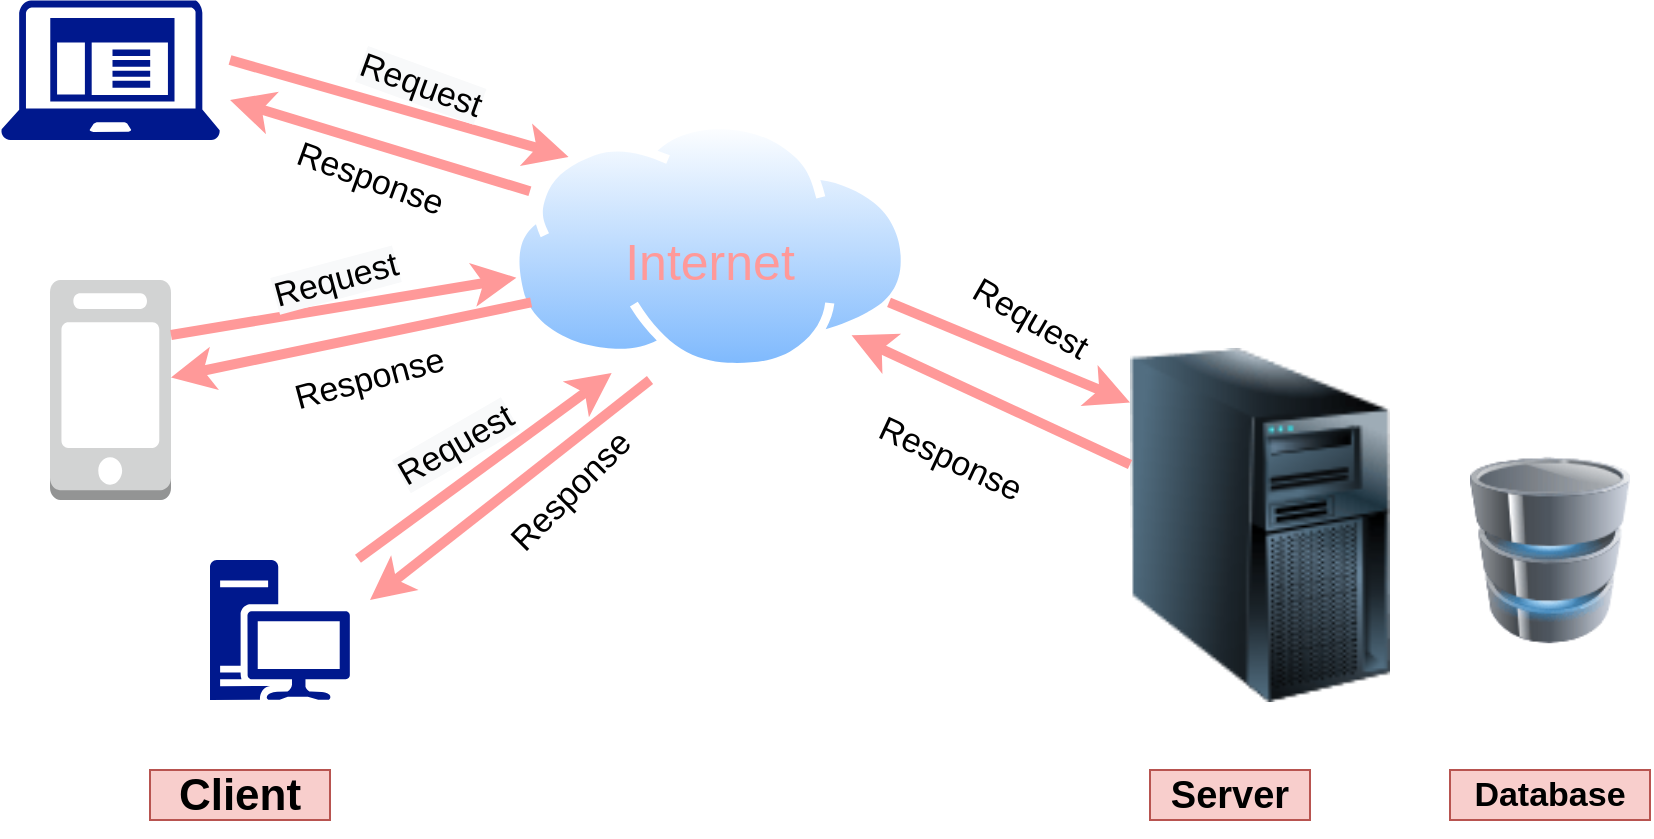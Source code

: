 <mxfile version="14.5.1" type="github"><diagram id="zb7yZdtgXkOcT8siEr5g" name="Page-1"><mxGraphModel dx="1038" dy="548" grid="1" gridSize="10" guides="1" tooltips="1" connect="1" arrows="1" fold="1" page="1" pageScale="1" pageWidth="850" pageHeight="1100" math="0" shadow="0"><root><mxCell id="0"/><mxCell id="1" parent="0"/><mxCell id="_Aiej2ZlhXm-cctuSYJb-5" value="" style="image;html=1;image=img/lib/clip_art/computers/Server_Tower_128x128.png" vertex="1" parent="1"><mxGeometry x="570" y="150" width="130" height="245" as="geometry"/></mxCell><mxCell id="_Aiej2ZlhXm-cctuSYJb-6" value="" style="image;html=1;image=img/lib/clip_art/computers/Database_128x128.png" vertex="1" parent="1"><mxGeometry x="740" y="230" width="80" height="110" as="geometry"/></mxCell><mxCell id="_Aiej2ZlhXm-cctuSYJb-7" value="" style="aspect=fixed;perimeter=ellipsePerimeter;html=1;align=center;shadow=0;dashed=0;spacingTop=3;image;image=img/lib/active_directory/internet_cloud.svg;" vertex="1" parent="1"><mxGeometry x="260" y="70" width="200.08" height="126.05" as="geometry"/></mxCell><mxCell id="_Aiej2ZlhXm-cctuSYJb-8" value="" style="aspect=fixed;pointerEvents=1;shadow=0;dashed=0;html=1;strokeColor=none;labelPosition=center;verticalLabelPosition=bottom;verticalAlign=top;align=center;fillColor=#00188D;shape=mxgraph.mscae.enterprise.client_application" vertex="1" parent="1"><mxGeometry x="5.56" y="10" width="109.38" height="70" as="geometry"/></mxCell><mxCell id="_Aiej2ZlhXm-cctuSYJb-11" value="" style="aspect=fixed;pointerEvents=1;shadow=0;dashed=0;html=1;strokeColor=none;labelPosition=center;verticalLabelPosition=bottom;verticalAlign=top;align=center;fillColor=#00188D;shape=mxgraph.mscae.enterprise.workstation_client" vertex="1" parent="1"><mxGeometry x="110" y="290" width="70" height="70" as="geometry"/></mxCell><mxCell id="_Aiej2ZlhXm-cctuSYJb-13" value="" style="outlineConnect=0;dashed=0;verticalLabelPosition=bottom;verticalAlign=top;align=center;html=1;shape=mxgraph.aws3.mobile_client;fillColor=#D2D3D3;gradientColor=none;" vertex="1" parent="1"><mxGeometry x="30" y="150" width="60.5" height="110" as="geometry"/></mxCell><mxCell id="_Aiej2ZlhXm-cctuSYJb-15" value="&lt;b&gt;&lt;font style=&quot;font-size: 19px&quot;&gt;Server&lt;/font&gt;&lt;/b&gt;" style="text;html=1;strokeColor=#b85450;fillColor=#f8cecc;align=center;verticalAlign=middle;whiteSpace=wrap;rounded=0;" vertex="1" parent="1"><mxGeometry x="580" y="395" width="80" height="25" as="geometry"/></mxCell><mxCell id="_Aiej2ZlhXm-cctuSYJb-16" value="&lt;b style=&quot;font-size: 17px;&quot;&gt;&lt;font style=&quot;font-size: 17px;&quot;&gt;Database&lt;/font&gt;&lt;/b&gt;" style="text;html=1;strokeColor=#b85450;fillColor=#f8cecc;align=center;verticalAlign=middle;whiteSpace=wrap;rounded=0;fontSize=17;" vertex="1" parent="1"><mxGeometry x="730" y="395" width="100" height="25" as="geometry"/></mxCell><mxCell id="_Aiej2ZlhXm-cctuSYJb-20" value="Request" style="text;html=1;strokeColor=none;fillColor=none;align=center;verticalAlign=middle;whiteSpace=wrap;rounded=0;fontSize=17;rotation=30;" vertex="1" parent="1"><mxGeometry x="480" y="160" width="80" height="20" as="geometry"/></mxCell><mxCell id="_Aiej2ZlhXm-cctuSYJb-21" value="Response" style="text;html=1;strokeColor=none;fillColor=none;align=center;verticalAlign=middle;whiteSpace=wrap;rounded=0;fontSize=17;rotation=25;" vertex="1" parent="1"><mxGeometry x="430" y="230" width="100" height="20" as="geometry"/></mxCell><mxCell id="_Aiej2ZlhXm-cctuSYJb-22" style="edgeStyle=orthogonalEdgeStyle;rounded=0;orthogonalLoop=1;jettySize=auto;html=1;exitX=0.5;exitY=1;exitDx=0;exitDy=0;fontSize=17;" edge="1" parent="1" source="_Aiej2ZlhXm-cctuSYJb-15" target="_Aiej2ZlhXm-cctuSYJb-15"><mxGeometry relative="1" as="geometry"/></mxCell><mxCell id="_Aiej2ZlhXm-cctuSYJb-28" value="" style="endArrow=classic;html=1;strokeWidth=5;fontSize=17;exitX=1;exitY=0.75;exitDx=0;exitDy=0;entryX=0;entryY=0.25;entryDx=0;entryDy=0;strokeColor=#FF9999;" edge="1" parent="1" source="_Aiej2ZlhXm-cctuSYJb-7" target="_Aiej2ZlhXm-cctuSYJb-5"><mxGeometry width="50" height="50" relative="1" as="geometry"><mxPoint x="460" y="220" as="sourcePoint"/><mxPoint x="510" y="170" as="targetPoint"/></mxGeometry></mxCell><mxCell id="_Aiej2ZlhXm-cctuSYJb-29" value="" style="endArrow=classic;html=1;strokeColor=#FF9999;strokeWidth=5;fontSize=17;entryX=1;entryY=1;entryDx=0;entryDy=0;" edge="1" parent="1" source="_Aiej2ZlhXm-cctuSYJb-5" target="_Aiej2ZlhXm-cctuSYJb-7"><mxGeometry width="50" height="50" relative="1" as="geometry"><mxPoint x="430" y="230" as="sourcePoint"/><mxPoint x="480" y="180" as="targetPoint"/></mxGeometry></mxCell><mxCell id="_Aiej2ZlhXm-cctuSYJb-30" value="" style="endArrow=classic;html=1;strokeColor=#FF9999;strokeWidth=5;fontSize=17;entryX=0;entryY=0;entryDx=0;entryDy=0;" edge="1" parent="1" target="_Aiej2ZlhXm-cctuSYJb-7"><mxGeometry width="50" height="50" relative="1" as="geometry"><mxPoint x="120" y="40" as="sourcePoint"/><mxPoint x="170" y="60" as="targetPoint"/></mxGeometry></mxCell><mxCell id="_Aiej2ZlhXm-cctuSYJb-31" value="" style="endArrow=classic;html=1;strokeColor=#FF9999;strokeWidth=5;fontSize=17;" edge="1" parent="1" source="_Aiej2ZlhXm-cctuSYJb-7"><mxGeometry width="50" height="50" relative="1" as="geometry"><mxPoint x="110" y="130" as="sourcePoint"/><mxPoint x="120" y="60" as="targetPoint"/></mxGeometry></mxCell><mxCell id="_Aiej2ZlhXm-cctuSYJb-32" value="" style="endArrow=classic;html=1;strokeColor=#FF9999;strokeWidth=5;fontSize=17;exitX=1;exitY=0.25;exitDx=0;exitDy=0;exitPerimeter=0;" edge="1" parent="1" source="_Aiej2ZlhXm-cctuSYJb-13" target="_Aiej2ZlhXm-cctuSYJb-7"><mxGeometry width="50" height="50" relative="1" as="geometry"><mxPoint x="110" y="220" as="sourcePoint"/><mxPoint x="160" y="170" as="targetPoint"/></mxGeometry></mxCell><mxCell id="_Aiej2ZlhXm-cctuSYJb-33" value="" style="endArrow=classic;html=1;strokeColor=#FF9999;strokeWidth=5;fontSize=17;exitX=0;exitY=0.75;exitDx=0;exitDy=0;" edge="1" parent="1" source="_Aiej2ZlhXm-cctuSYJb-7" target="_Aiej2ZlhXm-cctuSYJb-13"><mxGeometry width="50" height="50" relative="1" as="geometry"><mxPoint x="190" y="250" as="sourcePoint"/><mxPoint x="240" y="200" as="targetPoint"/></mxGeometry></mxCell><mxCell id="_Aiej2ZlhXm-cctuSYJb-34" value="" style="endArrow=classic;html=1;strokeColor=#FF9999;strokeWidth=5;fontSize=17;exitX=1.057;exitY=-0.009;exitDx=0;exitDy=0;exitPerimeter=0;entryX=0.254;entryY=1.004;entryDx=0;entryDy=0;entryPerimeter=0;" edge="1" parent="1" source="_Aiej2ZlhXm-cctuSYJb-11" target="_Aiej2ZlhXm-cctuSYJb-7"><mxGeometry width="50" height="50" relative="1" as="geometry"><mxPoint x="220" y="280" as="sourcePoint"/><mxPoint x="270" y="230" as="targetPoint"/></mxGeometry></mxCell><mxCell id="_Aiej2ZlhXm-cctuSYJb-35" value="" style="endArrow=classic;html=1;strokeColor=#FF9999;strokeWidth=5;fontSize=17;" edge="1" parent="1"><mxGeometry width="50" height="50" relative="1" as="geometry"><mxPoint x="330" y="200" as="sourcePoint"/><mxPoint x="190" y="310" as="targetPoint"/></mxGeometry></mxCell><mxCell id="_Aiej2ZlhXm-cctuSYJb-36" value="&lt;span style=&quot;color: rgb(0, 0, 0); font-family: helvetica; font-size: 17px; font-style: normal; font-weight: 400; letter-spacing: normal; text-align: center; text-indent: 0px; text-transform: none; word-spacing: 0px; background-color: rgb(248, 249, 250); display: inline; float: none;&quot;&gt;Request&lt;/span&gt;" style="text;whiteSpace=wrap;html=1;fontSize=17;rotation=20;" vertex="1" parent="1"><mxGeometry x="180" y="40" width="90" height="40" as="geometry"/></mxCell><mxCell id="_Aiej2ZlhXm-cctuSYJb-37" value="&lt;span style=&quot;color: rgb(0, 0, 0); font-family: helvetica; font-size: 17px; font-style: normal; font-weight: 400; letter-spacing: normal; text-align: center; text-indent: 0px; text-transform: none; word-spacing: 0px; background-color: rgb(248, 249, 250); display: inline; float: none;&quot;&gt;Request&lt;/span&gt;" style="text;whiteSpace=wrap;html=1;fontSize=17;rotation=-30;" vertex="1" parent="1"><mxGeometry x="200" y="210" width="90" height="40" as="geometry"/></mxCell><mxCell id="_Aiej2ZlhXm-cctuSYJb-38" value="&lt;span style=&quot;color: rgb(0, 0, 0); font-family: helvetica; font-size: 17px; font-style: normal; font-weight: 400; letter-spacing: normal; text-align: center; text-indent: 0px; text-transform: none; word-spacing: 0px; background-color: rgb(248, 249, 250); display: inline; float: none;&quot;&gt;Request&lt;/span&gt;" style="text;whiteSpace=wrap;html=1;fontSize=17;rotation=-15;" vertex="1" parent="1"><mxGeometry x="140" y="130" width="90" height="40" as="geometry"/></mxCell><mxCell id="_Aiej2ZlhXm-cctuSYJb-39" value="Response" style="text;html=1;strokeColor=none;fillColor=none;align=center;verticalAlign=middle;whiteSpace=wrap;rounded=0;fontSize=17;rotation=-45;" vertex="1" parent="1"><mxGeometry x="245.94" y="241.67" width="90" height="28.54" as="geometry"/></mxCell><mxCell id="_Aiej2ZlhXm-cctuSYJb-40" value="Response" style="text;html=1;strokeColor=none;fillColor=none;align=center;verticalAlign=middle;whiteSpace=wrap;rounded=0;fontSize=17;rotation=-15;" vertex="1" parent="1"><mxGeometry x="140" y="190" width="100" height="20" as="geometry"/></mxCell><mxCell id="_Aiej2ZlhXm-cctuSYJb-41" value="Response" style="text;html=1;strokeColor=none;fillColor=none;align=center;verticalAlign=middle;whiteSpace=wrap;rounded=0;fontSize=17;rotation=20;" vertex="1" parent="1"><mxGeometry x="140" y="90" width="100" height="20" as="geometry"/></mxCell><mxCell id="_Aiej2ZlhXm-cctuSYJb-42" value="Internet" style="text;html=1;align=center;verticalAlign=middle;whiteSpace=wrap;rounded=0;fontSize=25;fontColor=#FF9999;" vertex="1" parent="1"><mxGeometry x="310.04" y="120.0" width="100" height="40" as="geometry"/></mxCell><mxCell id="_Aiej2ZlhXm-cctuSYJb-43" value="&lt;font color=&quot;#000000&quot; style=&quot;font-size: 22px;&quot;&gt;Client&lt;/font&gt;" style="text;html=1;strokeColor=#b85450;fillColor=#f8cecc;align=center;verticalAlign=middle;whiteSpace=wrap;rounded=0;fontSize=22;fontStyle=1" vertex="1" parent="1"><mxGeometry x="80" y="395" width="90" height="25" as="geometry"/></mxCell></root></mxGraphModel></diagram></mxfile>